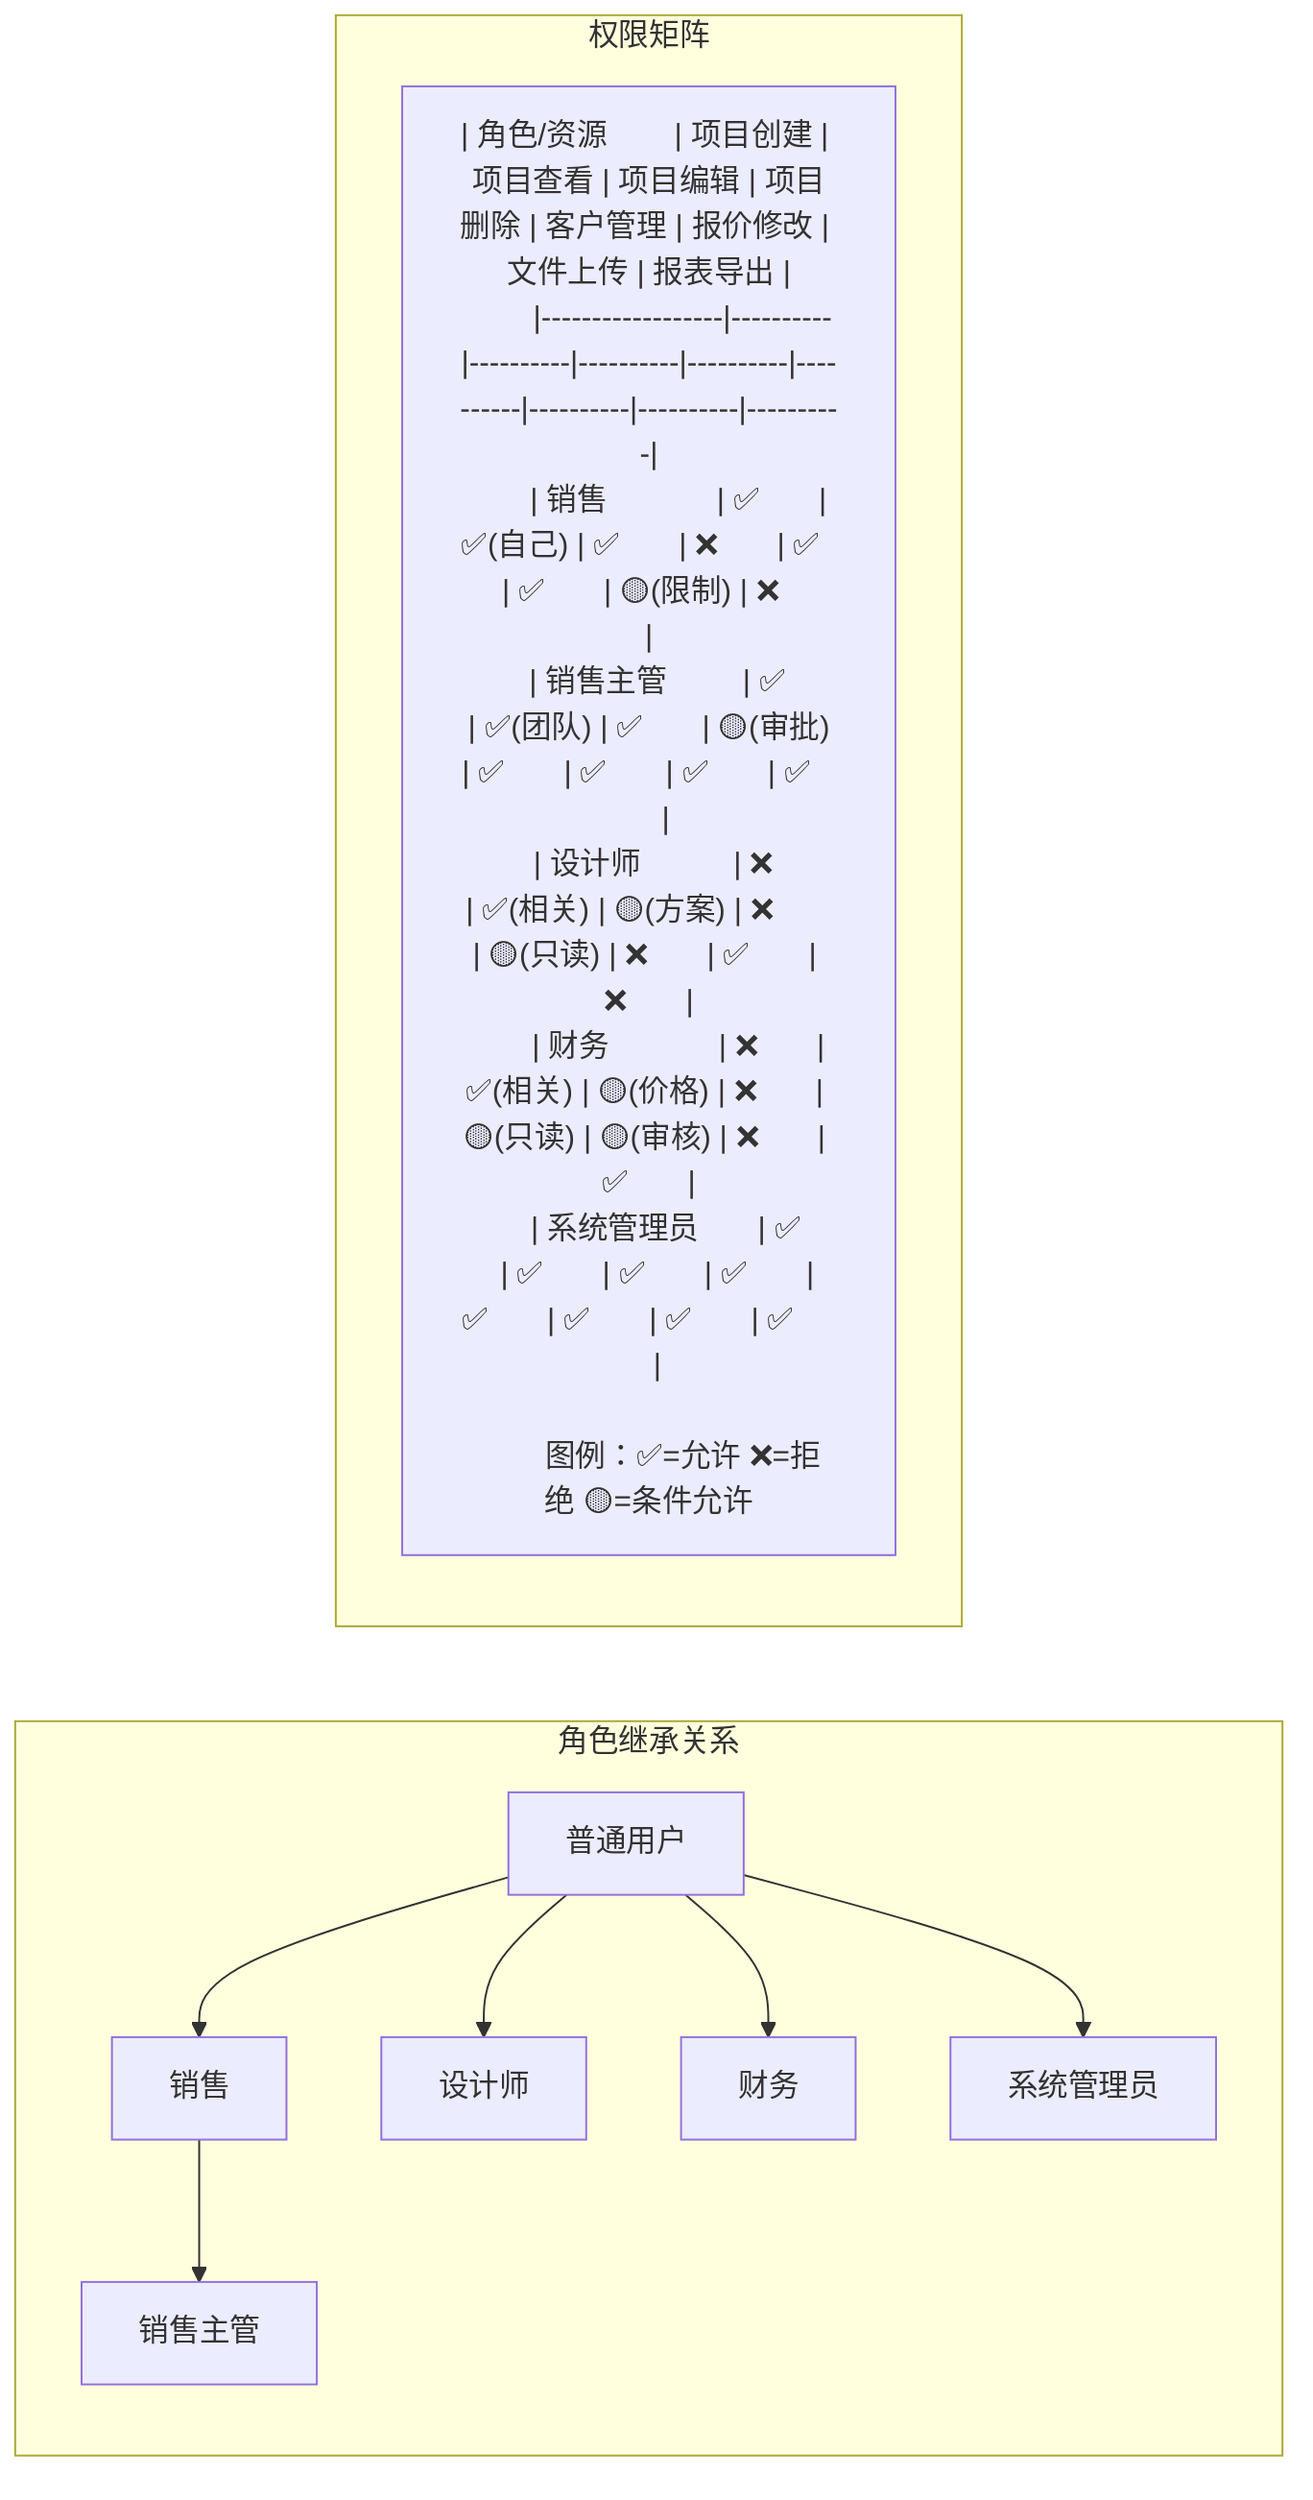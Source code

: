 graph LR
    subgraph "角色继承关系"
        USER[普通用户]
        SALES[销售]
        SALES_MGR[销售主管]
        DESIGNER[设计师]
        FINANCE[财务]
        ADMIN[系统管理员]
        
        USER --> SALES
        SALES --> SALES_MGR
        USER --> DESIGNER
        USER --> FINANCE
        USER --> ADMIN
    end
    
    subgraph "权限矩阵"
        MATRIX["
        | 角色/资源        | 项目创建 | 项目查看 | 项目编辑 | 项目删除 | 客户管理 | 报价修改 | 文件上传 | 报表导出 |
        |------------------|----------|----------|----------|----------|----------|----------|----------|----------|
        | 销售             | ✅       | ✅(自己) | ✅       | ❌       | ✅       | ✅       | 🟡(限制) | ❌       |
        | 销售主管         | ✅       | ✅(团队) | ✅       | 🟡(审批) | ✅       | ✅       | ✅       | ✅       |
        | 设计师           | ❌       | ✅(相关) | 🟡(方案) | ❌       | 🟡(只读) | ❌       | ✅       | ❌       |
        | 财务             | ❌       | ✅(相关) | 🟡(价格) | ❌       | 🟡(只读) | 🟡(审核) | ❌       | ✅       |
        | 系统管理员       | ✅       | ✅       | ✅       | ✅       | ✅       | ✅       | ✅       | ✅       |
        
        图例：✅=允许 ❌=拒绝 🟡=条件允许
        "]
    end